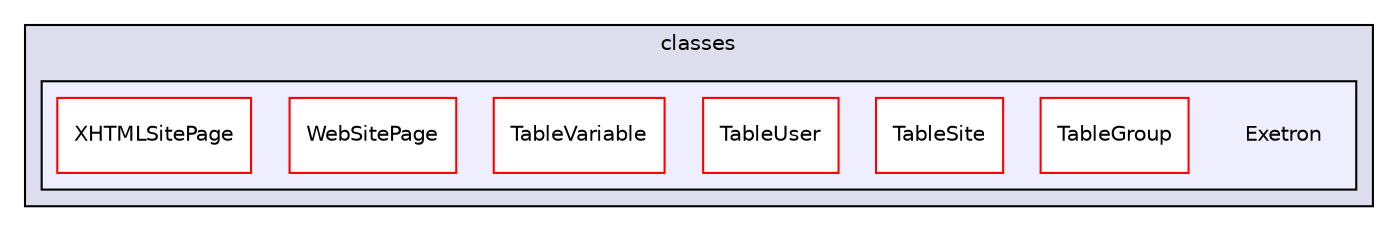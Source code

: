digraph G {
  compound=true
  node [ fontsize=10, fontname="Helvetica"];
  edge [ labelfontsize=9, labelfontname="Helvetica"];
  subgraph clusterdir_e91ae33d84bf7b9c8b7506bae7bb7a90 {
    graph [ bgcolor="#ddddee", pencolor="black", label="classes" fontname="Helvetica", fontsize=10, URL="dir_e91ae33d84bf7b9c8b7506bae7bb7a90.html"]
  subgraph clusterdir_c0ec4fc4568a9ea5e79e916ecacab50d {
    graph [ bgcolor="#eeeeff", pencolor="black", label="" URL="dir_c0ec4fc4568a9ea5e79e916ecacab50d.html"];
    dir_c0ec4fc4568a9ea5e79e916ecacab50d [shape=plaintext label="Exetron"];
    dir_8c5dbd3958a8fa396cc241a5f88b1a0d [shape=box label="TableGroup" color="red" fillcolor="white" style="filled" URL="dir_8c5dbd3958a8fa396cc241a5f88b1a0d.html"];
    dir_415fd75f6c77a4b8abeeeefc2148dbef [shape=box label="TableSite" color="red" fillcolor="white" style="filled" URL="dir_415fd75f6c77a4b8abeeeefc2148dbef.html"];
    dir_5c92496104540d2c040647fb7369a5c9 [shape=box label="TableUser" color="red" fillcolor="white" style="filled" URL="dir_5c92496104540d2c040647fb7369a5c9.html"];
    dir_886e4f2d63105f59f9c79fed1a626a67 [shape=box label="TableVariable" color="red" fillcolor="white" style="filled" URL="dir_886e4f2d63105f59f9c79fed1a626a67.html"];
    dir_774c61347f65e7e74a171c32b075d7fc [shape=box label="WebSitePage" color="red" fillcolor="white" style="filled" URL="dir_774c61347f65e7e74a171c32b075d7fc.html"];
    dir_ed3634e7f2065c53ad78c5dd6baeda9c [shape=box label="XHTMLSitePage" color="red" fillcolor="white" style="filled" URL="dir_ed3634e7f2065c53ad78c5dd6baeda9c.html"];
  }
  }
}
